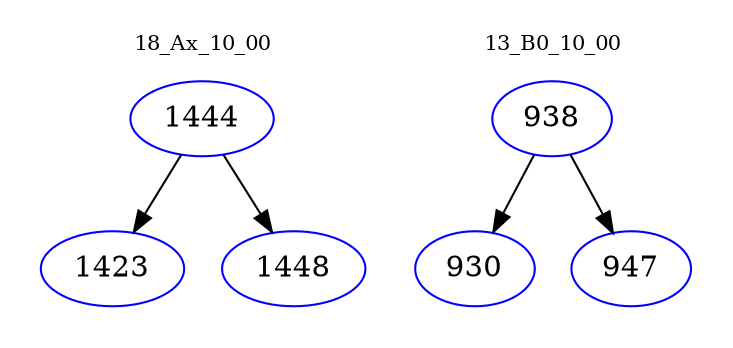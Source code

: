 digraph{
subgraph cluster_0 {
color = white
label = "18_Ax_10_00";
fontsize=10;
T0_1444 [label="1444", color="blue"]
T0_1444 -> T0_1423 [color="black"]
T0_1423 [label="1423", color="blue"]
T0_1444 -> T0_1448 [color="black"]
T0_1448 [label="1448", color="blue"]
}
subgraph cluster_1 {
color = white
label = "13_B0_10_00";
fontsize=10;
T1_938 [label="938", color="blue"]
T1_938 -> T1_930 [color="black"]
T1_930 [label="930", color="blue"]
T1_938 -> T1_947 [color="black"]
T1_947 [label="947", color="blue"]
}
}
